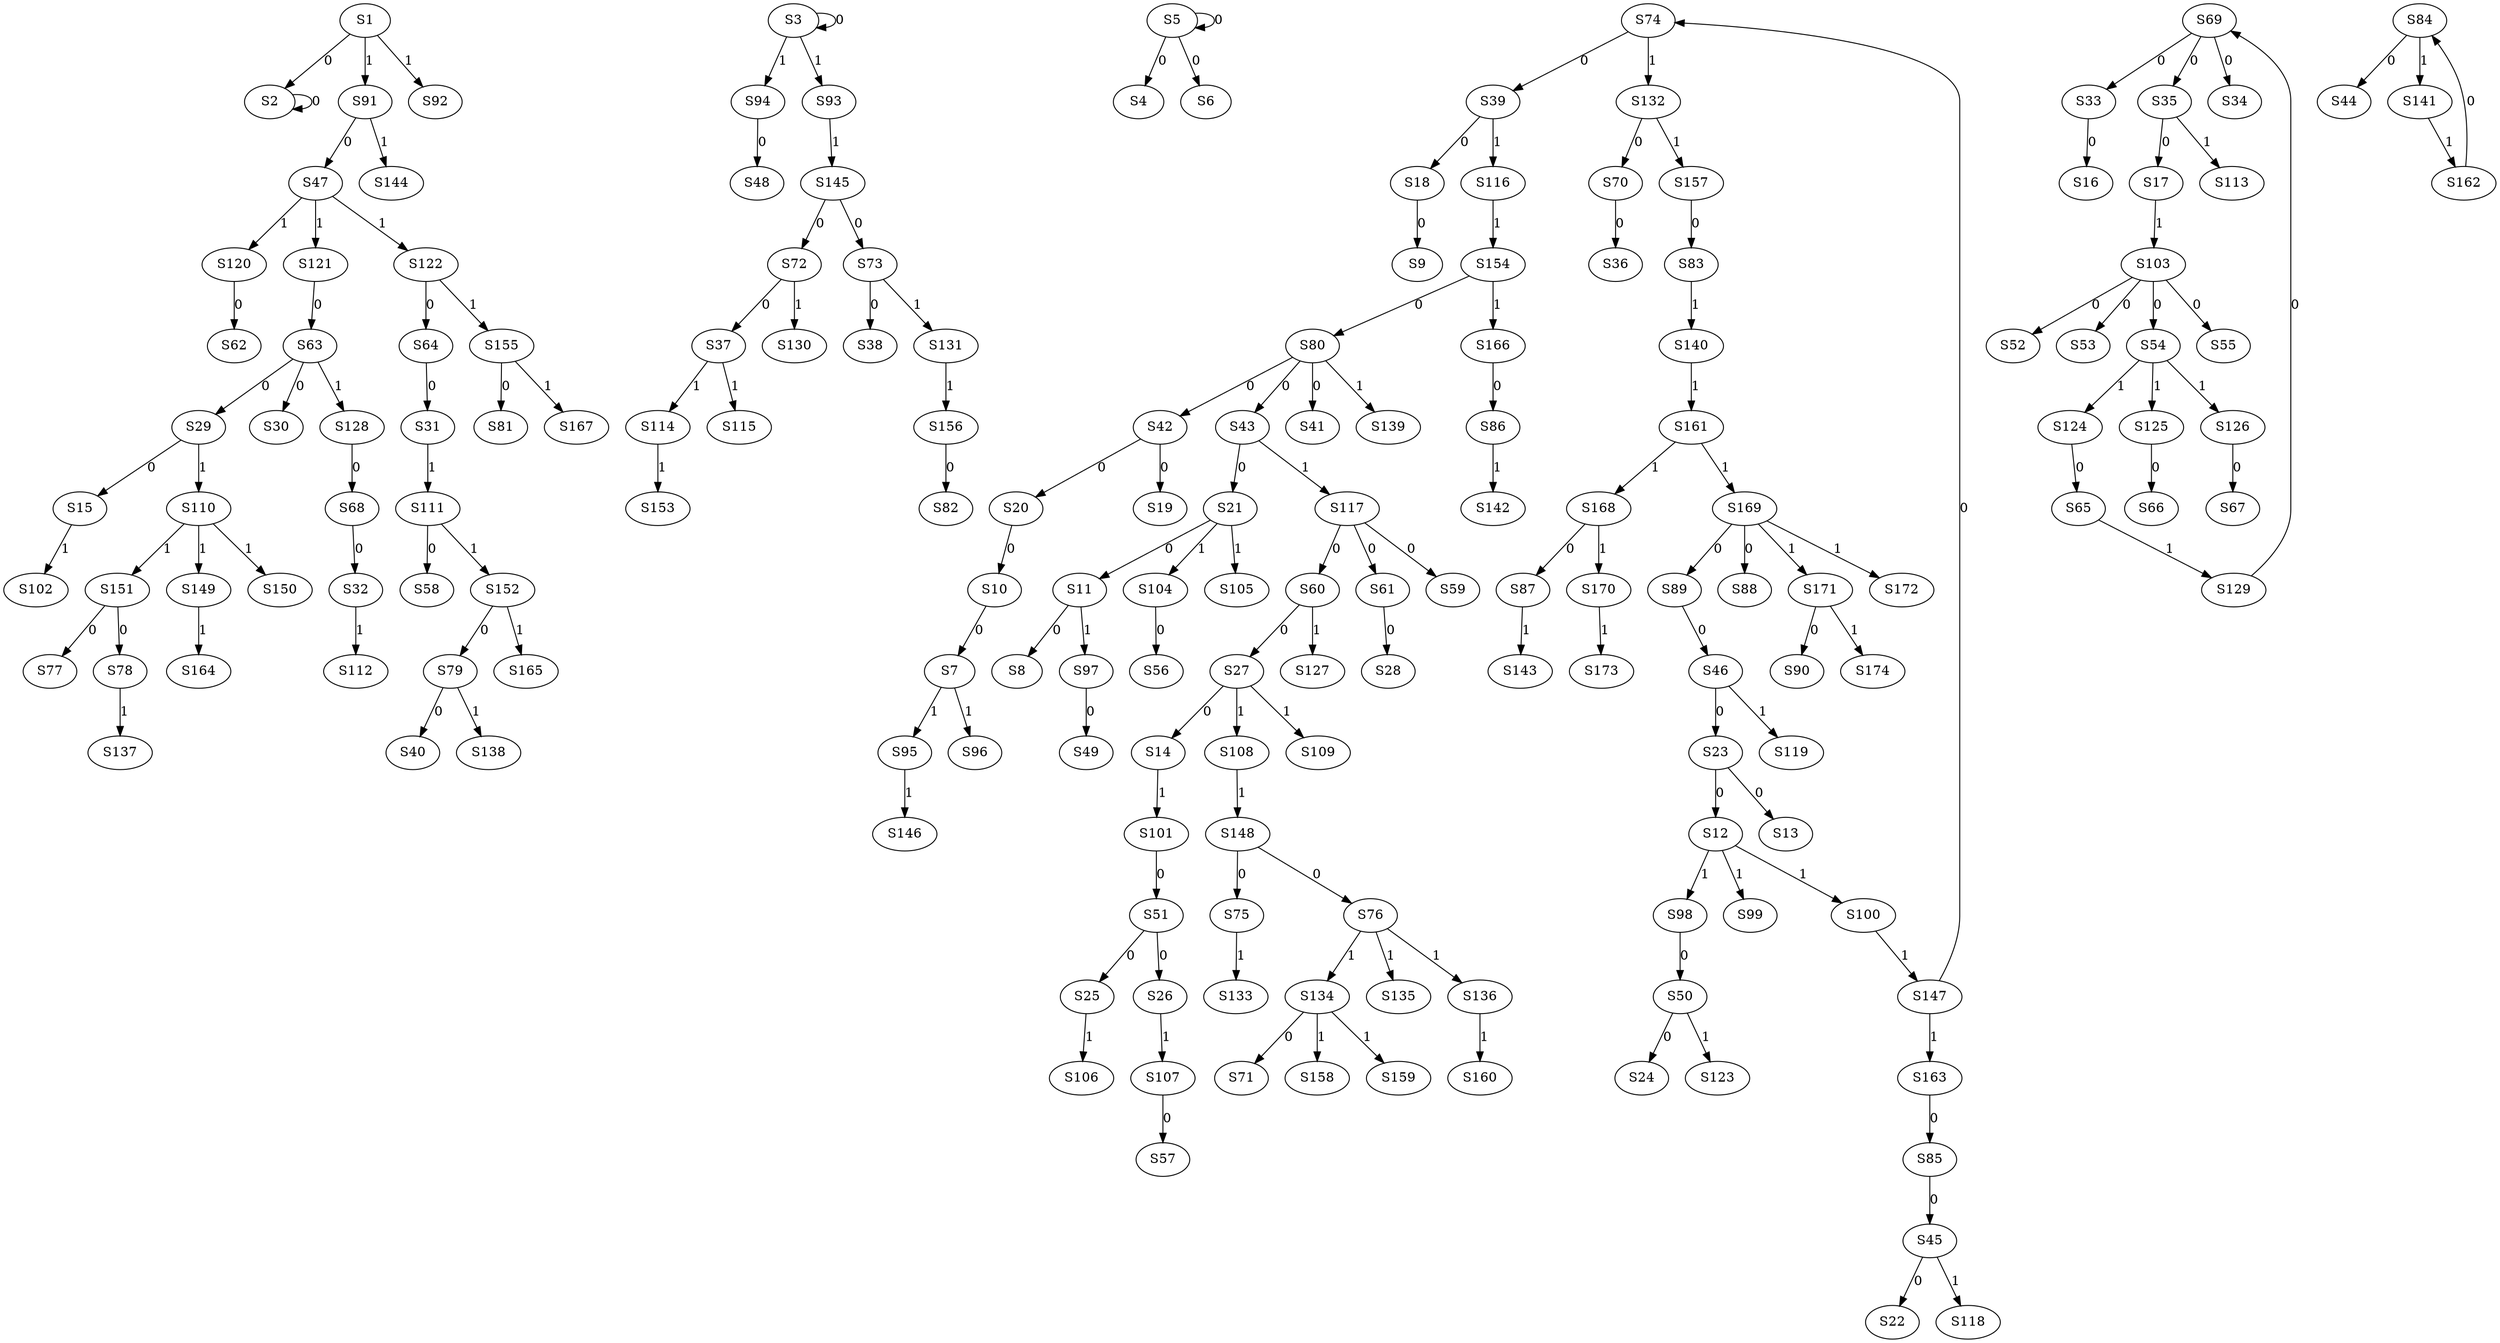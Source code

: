 strict digraph {
	S1 -> S2 [ label = 0 ];
	S3 -> S3 [ label = 0 ];
	S5 -> S4 [ label = 0 ];
	S5 -> S5 [ label = 0 ];
	S5 -> S6 [ label = 0 ];
	S10 -> S7 [ label = 0 ];
	S11 -> S8 [ label = 0 ];
	S18 -> S9 [ label = 0 ];
	S20 -> S10 [ label = 0 ];
	S21 -> S11 [ label = 0 ];
	S23 -> S12 [ label = 0 ];
	S23 -> S13 [ label = 0 ];
	S27 -> S14 [ label = 0 ];
	S29 -> S15 [ label = 0 ];
	S33 -> S16 [ label = 0 ];
	S35 -> S17 [ label = 0 ];
	S39 -> S18 [ label = 0 ];
	S42 -> S19 [ label = 0 ];
	S42 -> S20 [ label = 0 ];
	S43 -> S21 [ label = 0 ];
	S45 -> S22 [ label = 0 ];
	S46 -> S23 [ label = 0 ];
	S50 -> S24 [ label = 0 ];
	S51 -> S25 [ label = 0 ];
	S51 -> S26 [ label = 0 ];
	S60 -> S27 [ label = 0 ];
	S61 -> S28 [ label = 0 ];
	S63 -> S29 [ label = 0 ];
	S63 -> S30 [ label = 0 ];
	S64 -> S31 [ label = 0 ];
	S68 -> S32 [ label = 0 ];
	S69 -> S33 [ label = 0 ];
	S69 -> S34 [ label = 0 ];
	S69 -> S35 [ label = 0 ];
	S70 -> S36 [ label = 0 ];
	S72 -> S37 [ label = 0 ];
	S73 -> S38 [ label = 0 ];
	S74 -> S39 [ label = 0 ];
	S79 -> S40 [ label = 0 ];
	S80 -> S41 [ label = 0 ];
	S80 -> S42 [ label = 0 ];
	S80 -> S43 [ label = 0 ];
	S84 -> S44 [ label = 0 ];
	S85 -> S45 [ label = 0 ];
	S89 -> S46 [ label = 0 ];
	S91 -> S47 [ label = 0 ];
	S94 -> S48 [ label = 0 ];
	S97 -> S49 [ label = 0 ];
	S98 -> S50 [ label = 0 ];
	S101 -> S51 [ label = 0 ];
	S103 -> S52 [ label = 0 ];
	S103 -> S53 [ label = 0 ];
	S103 -> S54 [ label = 0 ];
	S103 -> S55 [ label = 0 ];
	S104 -> S56 [ label = 0 ];
	S107 -> S57 [ label = 0 ];
	S111 -> S58 [ label = 0 ];
	S117 -> S59 [ label = 0 ];
	S117 -> S60 [ label = 0 ];
	S117 -> S61 [ label = 0 ];
	S120 -> S62 [ label = 0 ];
	S121 -> S63 [ label = 0 ];
	S122 -> S64 [ label = 0 ];
	S124 -> S65 [ label = 0 ];
	S125 -> S66 [ label = 0 ];
	S126 -> S67 [ label = 0 ];
	S128 -> S68 [ label = 0 ];
	S129 -> S69 [ label = 0 ];
	S132 -> S70 [ label = 0 ];
	S134 -> S71 [ label = 0 ];
	S145 -> S72 [ label = 0 ];
	S145 -> S73 [ label = 0 ];
	S147 -> S74 [ label = 0 ];
	S148 -> S75 [ label = 0 ];
	S148 -> S76 [ label = 0 ];
	S151 -> S77 [ label = 0 ];
	S151 -> S78 [ label = 0 ];
	S152 -> S79 [ label = 0 ];
	S154 -> S80 [ label = 0 ];
	S155 -> S81 [ label = 0 ];
	S156 -> S82 [ label = 0 ];
	S157 -> S83 [ label = 0 ];
	S162 -> S84 [ label = 0 ];
	S163 -> S85 [ label = 0 ];
	S166 -> S86 [ label = 0 ];
	S168 -> S87 [ label = 0 ];
	S169 -> S88 [ label = 0 ];
	S169 -> S89 [ label = 0 ];
	S171 -> S90 [ label = 0 ];
	S1 -> S91 [ label = 1 ];
	S1 -> S92 [ label = 1 ];
	S3 -> S93 [ label = 1 ];
	S3 -> S94 [ label = 1 ];
	S7 -> S95 [ label = 1 ];
	S7 -> S96 [ label = 1 ];
	S11 -> S97 [ label = 1 ];
	S12 -> S98 [ label = 1 ];
	S12 -> S99 [ label = 1 ];
	S12 -> S100 [ label = 1 ];
	S14 -> S101 [ label = 1 ];
	S15 -> S102 [ label = 1 ];
	S17 -> S103 [ label = 1 ];
	S21 -> S104 [ label = 1 ];
	S21 -> S105 [ label = 1 ];
	S25 -> S106 [ label = 1 ];
	S26 -> S107 [ label = 1 ];
	S27 -> S108 [ label = 1 ];
	S27 -> S109 [ label = 1 ];
	S29 -> S110 [ label = 1 ];
	S31 -> S111 [ label = 1 ];
	S32 -> S112 [ label = 1 ];
	S35 -> S113 [ label = 1 ];
	S37 -> S114 [ label = 1 ];
	S37 -> S115 [ label = 1 ];
	S39 -> S116 [ label = 1 ];
	S43 -> S117 [ label = 1 ];
	S45 -> S118 [ label = 1 ];
	S46 -> S119 [ label = 1 ];
	S47 -> S120 [ label = 1 ];
	S47 -> S121 [ label = 1 ];
	S47 -> S122 [ label = 1 ];
	S50 -> S123 [ label = 1 ];
	S54 -> S124 [ label = 1 ];
	S54 -> S125 [ label = 1 ];
	S54 -> S126 [ label = 1 ];
	S60 -> S127 [ label = 1 ];
	S63 -> S128 [ label = 1 ];
	S65 -> S129 [ label = 1 ];
	S72 -> S130 [ label = 1 ];
	S73 -> S131 [ label = 1 ];
	S74 -> S132 [ label = 1 ];
	S75 -> S133 [ label = 1 ];
	S76 -> S134 [ label = 1 ];
	S76 -> S135 [ label = 1 ];
	S76 -> S136 [ label = 1 ];
	S78 -> S137 [ label = 1 ];
	S79 -> S138 [ label = 1 ];
	S80 -> S139 [ label = 1 ];
	S83 -> S140 [ label = 1 ];
	S84 -> S141 [ label = 1 ];
	S86 -> S142 [ label = 1 ];
	S87 -> S143 [ label = 1 ];
	S91 -> S144 [ label = 1 ];
	S93 -> S145 [ label = 1 ];
	S95 -> S146 [ label = 1 ];
	S100 -> S147 [ label = 1 ];
	S108 -> S148 [ label = 1 ];
	S110 -> S149 [ label = 1 ];
	S110 -> S150 [ label = 1 ];
	S110 -> S151 [ label = 1 ];
	S111 -> S152 [ label = 1 ];
	S114 -> S153 [ label = 1 ];
	S116 -> S154 [ label = 1 ];
	S122 -> S155 [ label = 1 ];
	S131 -> S156 [ label = 1 ];
	S132 -> S157 [ label = 1 ];
	S134 -> S158 [ label = 1 ];
	S134 -> S159 [ label = 1 ];
	S136 -> S160 [ label = 1 ];
	S140 -> S161 [ label = 1 ];
	S141 -> S162 [ label = 1 ];
	S147 -> S163 [ label = 1 ];
	S149 -> S164 [ label = 1 ];
	S152 -> S165 [ label = 1 ];
	S154 -> S166 [ label = 1 ];
	S155 -> S167 [ label = 1 ];
	S161 -> S168 [ label = 1 ];
	S161 -> S169 [ label = 1 ];
	S168 -> S170 [ label = 1 ];
	S169 -> S171 [ label = 1 ];
	S169 -> S172 [ label = 1 ];
	S170 -> S173 [ label = 1 ];
	S171 -> S174 [ label = 1 ];
	S2 -> S2 [ label = 0 ];
}